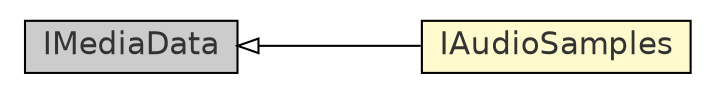 #!/usr/local/bin/dot
#
# Class diagram 
# Generated by UmlGraph version 4.8 (http://www.spinellis.gr/sw/umlgraph)
#

digraph G {
	edge [fontname="Helvetica",fontsize=10,labelfontname="Helvetica",labelfontsize=10];
	node [fontname="Helvetica",fontsize=10,shape=plaintext];
	rankdir=LR;
	ranksep=1;
	// com.xuggle.xuggler.IMediaData
	c10558 [label=<<table border="0" cellborder="1" cellspacing="0" cellpadding="2" port="p" bgcolor="grey80" href="./IMediaData.html">
		<tr><td><table border="0" cellspacing="0" cellpadding="1">
			<tr><td> IMediaData </td></tr>
		</table></td></tr>
		</table>>, fontname="Helvetica", fontcolor="grey20", fontsize=15.0];
	// com.xuggle.xuggler.IAudioSamples
	c10580 [label=<<table border="0" cellborder="1" cellspacing="0" cellpadding="2" port="p" bgcolor="lemonChiffon" href="./IAudioSamples.html">
		<tr><td><table border="0" cellspacing="0" cellpadding="1">
			<tr><td> IAudioSamples </td></tr>
		</table></td></tr>
		</table>>, fontname="Helvetica", fontcolor="grey20", fontsize=15.0];
	//com.xuggle.xuggler.IAudioSamples extends com.xuggle.xuggler.IMediaData
	c10558:p -> c10580:p [dir=back,arrowtail=empty];
}


